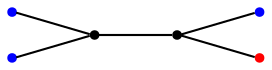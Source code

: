graph diagram {
node [shape=point,color=black];
rankdir = LR;
subgraph subdiagram {
1 -- 2;
}
{3,4} -- 1;
2 -- {6,5}
3 [color=blue];
4 [color=blue];
5 [color=red];
6 [color=blue];
}
